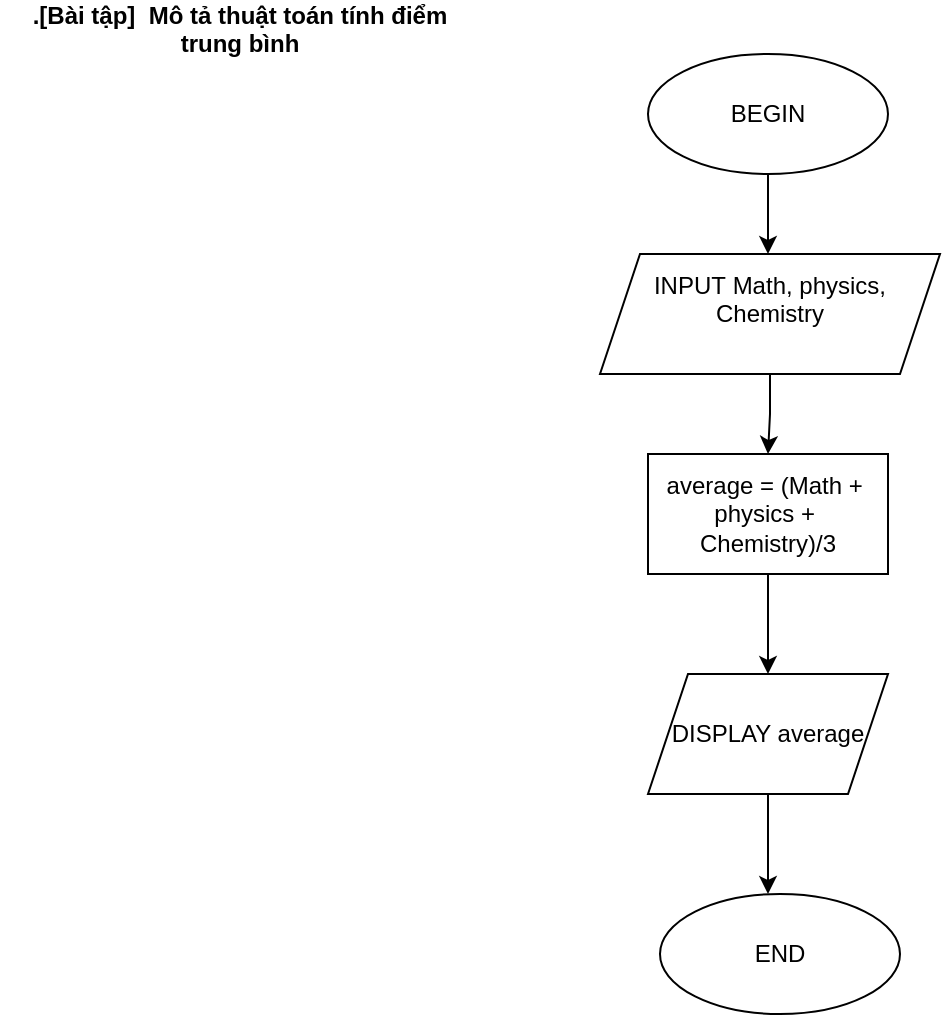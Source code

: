 <mxfile version="14.6.6" type="device"><diagram id="C5RBs43oDa-KdzZeNtuy" name="Page-1"><mxGraphModel dx="1064" dy="1581" grid="1" gridSize="10" guides="1" tooltips="1" connect="1" arrows="1" fold="1" page="1" pageScale="1" pageWidth="827" pageHeight="1169" math="0" shadow="0"><root><mxCell id="WIyWlLk6GJQsqaUBKTNV-0"/><mxCell id="WIyWlLk6GJQsqaUBKTNV-1" parent="WIyWlLk6GJQsqaUBKTNV-0"/><mxCell id="n7lBGspq_ZTdTgauxg5R-1" style="edgeStyle=orthogonalEdgeStyle;rounded=0;orthogonalLoop=1;jettySize=auto;html=1;" edge="1" parent="WIyWlLk6GJQsqaUBKTNV-1" source="n7lBGspq_ZTdTgauxg5R-0"><mxGeometry relative="1" as="geometry"><mxPoint x="414" y="-280" as="targetPoint"/></mxGeometry></mxCell><mxCell id="n7lBGspq_ZTdTgauxg5R-0" value="BEGIN" style="ellipse;whiteSpace=wrap;html=1;" vertex="1" parent="WIyWlLk6GJQsqaUBKTNV-1"><mxGeometry x="354" y="-380" width="120" height="60" as="geometry"/></mxCell><mxCell id="n7lBGspq_ZTdTgauxg5R-3" style="edgeStyle=orthogonalEdgeStyle;rounded=0;orthogonalLoop=1;jettySize=auto;html=1;" edge="1" parent="WIyWlLk6GJQsqaUBKTNV-1" source="n7lBGspq_ZTdTgauxg5R-2"><mxGeometry relative="1" as="geometry"><mxPoint x="414" y="-180" as="targetPoint"/></mxGeometry></mxCell><mxCell id="n7lBGspq_ZTdTgauxg5R-2" value="INPUT&amp;nbsp;&lt;span&gt;Math, physics, Chemistry&lt;br&gt;&lt;br&gt;&lt;/span&gt;" style="shape=parallelogram;perimeter=parallelogramPerimeter;whiteSpace=wrap;html=1;fixedSize=1;" vertex="1" parent="WIyWlLk6GJQsqaUBKTNV-1"><mxGeometry x="330" y="-280" width="170" height="60" as="geometry"/></mxCell><mxCell id="n7lBGspq_ZTdTgauxg5R-5" style="edgeStyle=orthogonalEdgeStyle;rounded=0;orthogonalLoop=1;jettySize=auto;html=1;" edge="1" parent="WIyWlLk6GJQsqaUBKTNV-1" source="n7lBGspq_ZTdTgauxg5R-4"><mxGeometry relative="1" as="geometry"><mxPoint x="414" y="-70" as="targetPoint"/></mxGeometry></mxCell><mxCell id="n7lBGspq_ZTdTgauxg5R-4" value="average = (Math +  physics +  Chemistry)/3" style="rounded=0;whiteSpace=wrap;html=1;" vertex="1" parent="WIyWlLk6GJQsqaUBKTNV-1"><mxGeometry x="354" y="-180" width="120" height="60" as="geometry"/></mxCell><mxCell id="n7lBGspq_ZTdTgauxg5R-7" style="edgeStyle=orthogonalEdgeStyle;rounded=0;orthogonalLoop=1;jettySize=auto;html=1;" edge="1" parent="WIyWlLk6GJQsqaUBKTNV-1" source="n7lBGspq_ZTdTgauxg5R-6"><mxGeometry relative="1" as="geometry"><mxPoint x="414" y="40" as="targetPoint"/></mxGeometry></mxCell><mxCell id="n7lBGspq_ZTdTgauxg5R-6" value="DISPLAY average" style="shape=parallelogram;perimeter=parallelogramPerimeter;whiteSpace=wrap;html=1;fixedSize=1;" vertex="1" parent="WIyWlLk6GJQsqaUBKTNV-1"><mxGeometry x="354" y="-70" width="120" height="60" as="geometry"/></mxCell><mxCell id="n7lBGspq_ZTdTgauxg5R-8" value="END" style="ellipse;whiteSpace=wrap;html=1;" vertex="1" parent="WIyWlLk6GJQsqaUBKTNV-1"><mxGeometry x="360" y="40" width="120" height="60" as="geometry"/></mxCell><mxCell id="n7lBGspq_ZTdTgauxg5R-9" value="&lt;div&gt;&lt;b&gt;.[Bài tập]&amp;nbsp; Mô tả thuật toán tính điểm trung bình&lt;/b&gt;&lt;/div&gt;&lt;div&gt;&lt;br&gt;&lt;/div&gt;" style="text;html=1;strokeColor=none;fillColor=none;align=center;verticalAlign=middle;whiteSpace=wrap;rounded=0;" vertex="1" parent="WIyWlLk6GJQsqaUBKTNV-1"><mxGeometry x="30" y="-400" width="240" height="30" as="geometry"/></mxCell></root></mxGraphModel></diagram></mxfile>